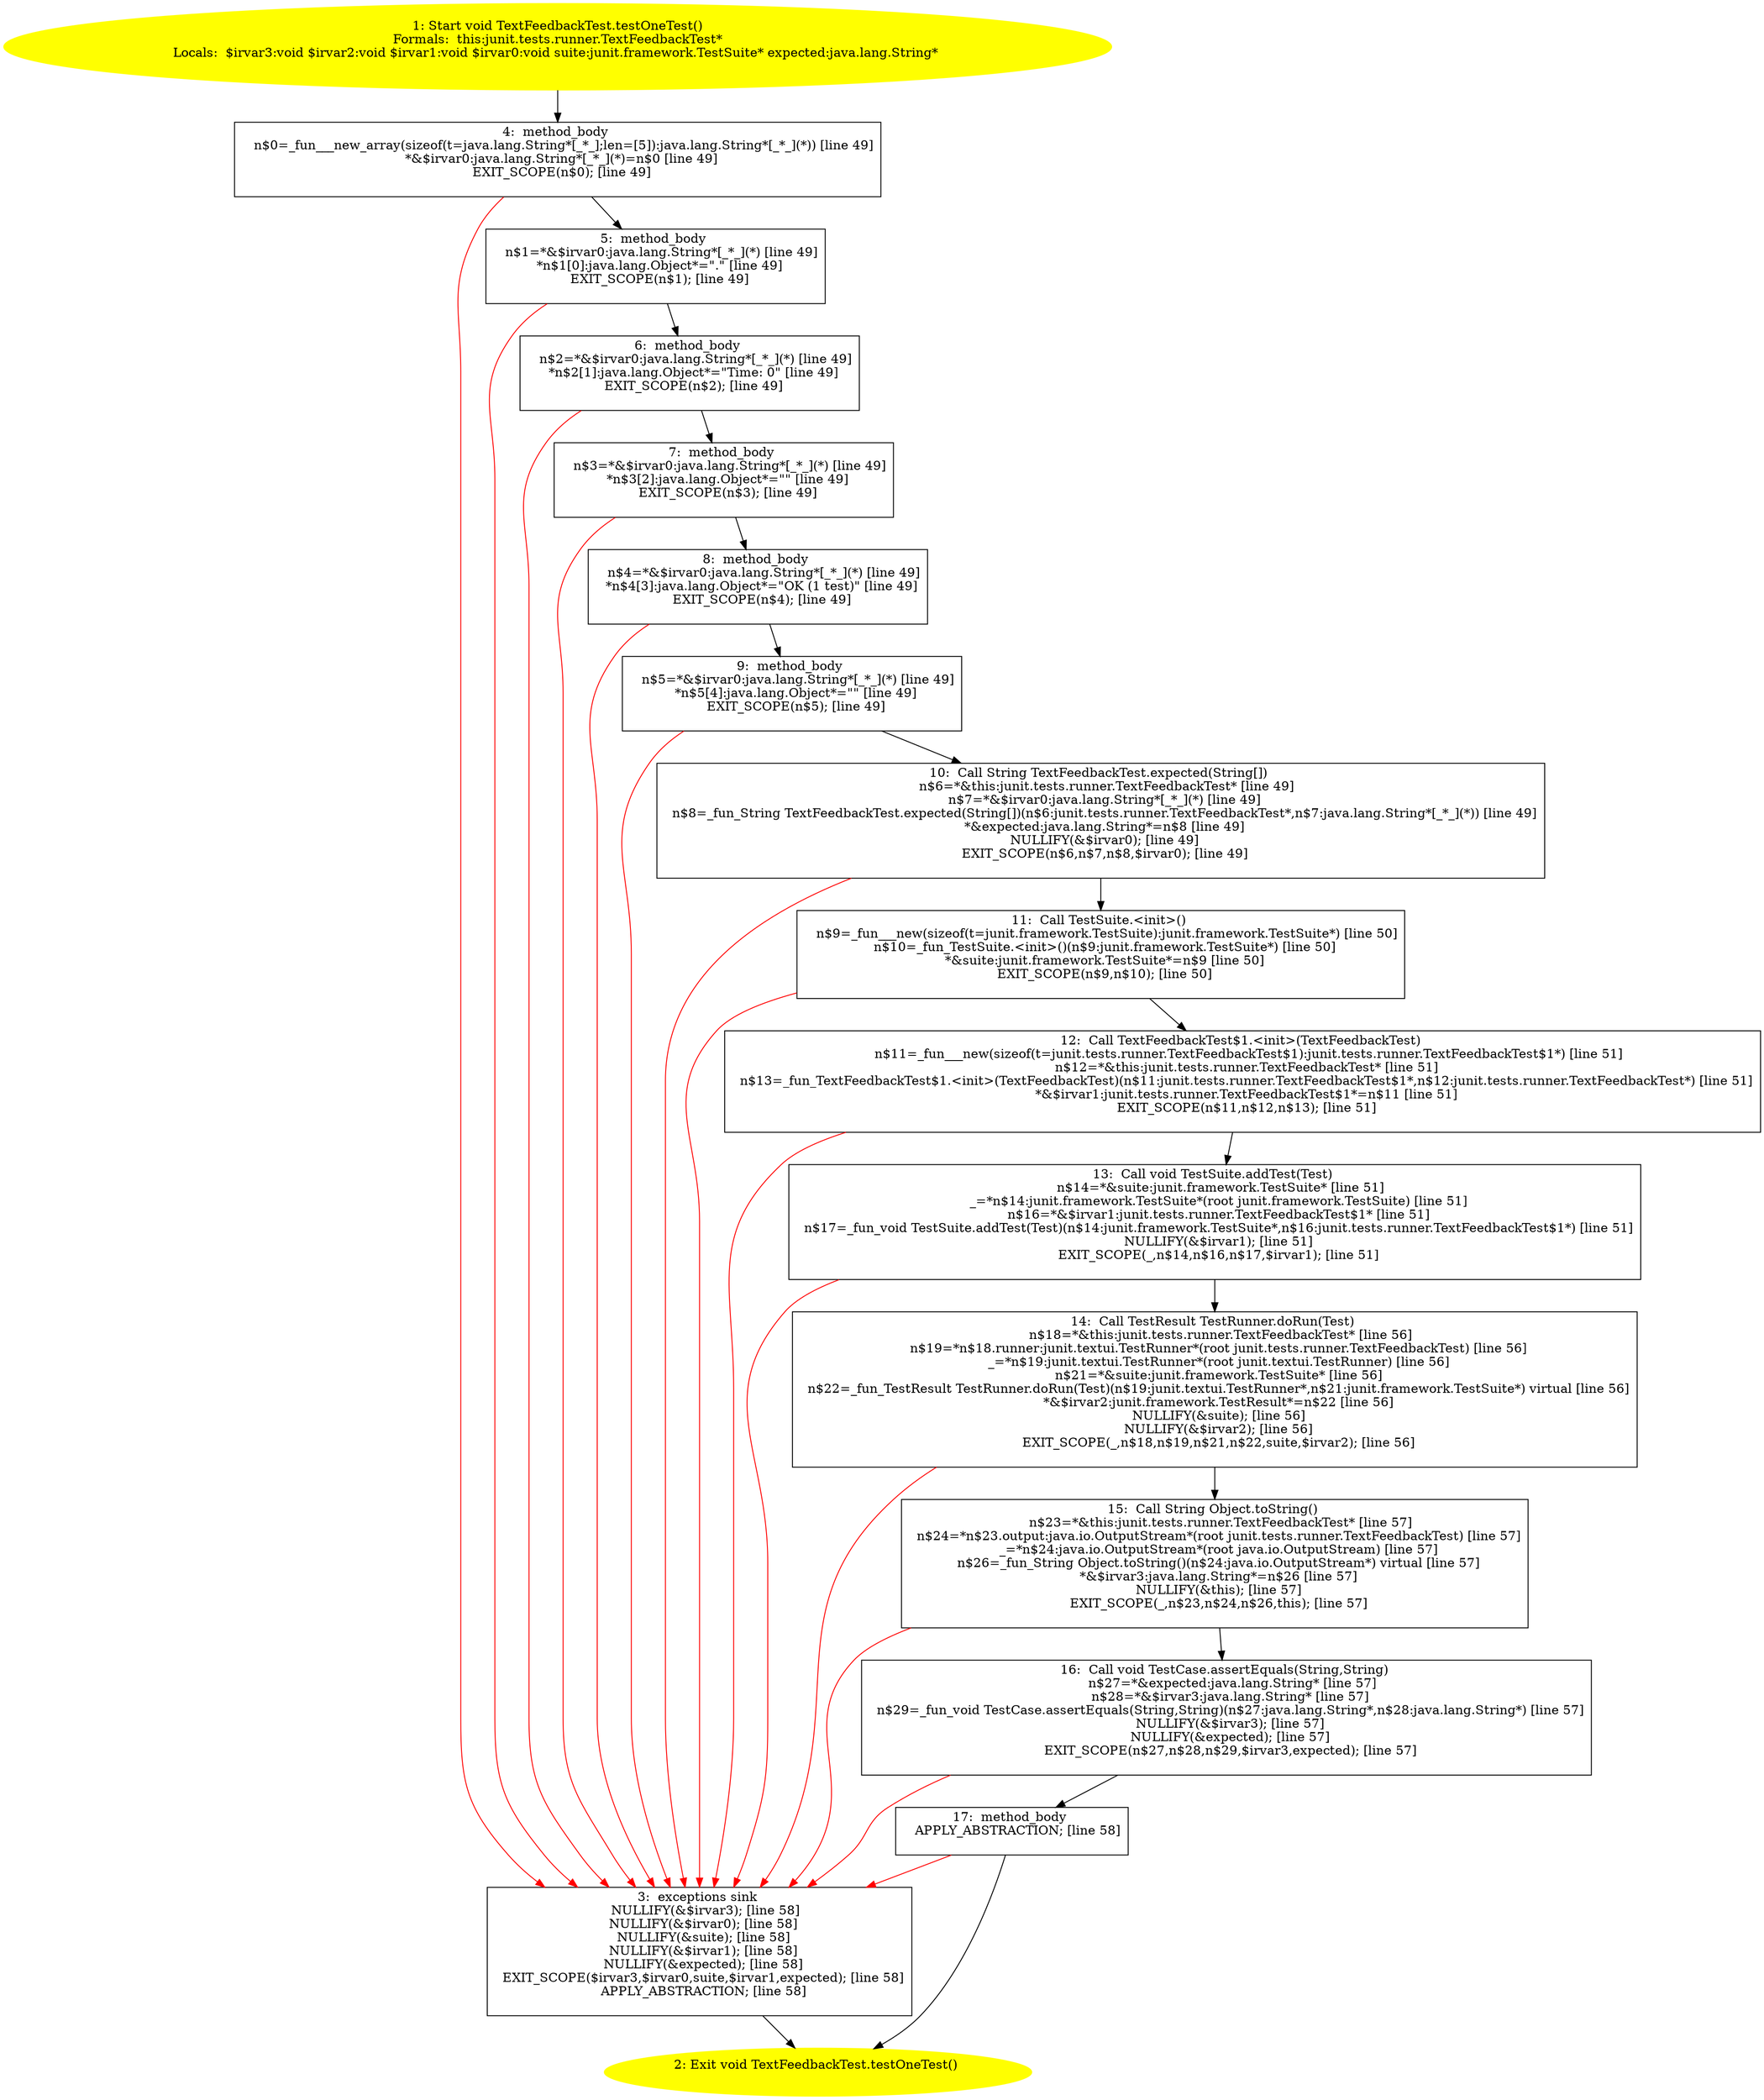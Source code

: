 /* @generated */
digraph cfg {
"junit.tests.runner.TextFeedbackTest.testOneTest():void.3084acd6962ed9f0a21d0f133fb45871_1" [label="1: Start void TextFeedbackTest.testOneTest()\nFormals:  this:junit.tests.runner.TextFeedbackTest*\nLocals:  $irvar3:void $irvar2:void $irvar1:void $irvar0:void suite:junit.framework.TestSuite* expected:java.lang.String* \n  " color=yellow style=filled]
	

	 "junit.tests.runner.TextFeedbackTest.testOneTest():void.3084acd6962ed9f0a21d0f133fb45871_1" -> "junit.tests.runner.TextFeedbackTest.testOneTest():void.3084acd6962ed9f0a21d0f133fb45871_4" ;
"junit.tests.runner.TextFeedbackTest.testOneTest():void.3084acd6962ed9f0a21d0f133fb45871_2" [label="2: Exit void TextFeedbackTest.testOneTest() \n  " color=yellow style=filled]
	

"junit.tests.runner.TextFeedbackTest.testOneTest():void.3084acd6962ed9f0a21d0f133fb45871_3" [label="3:  exceptions sink \n   NULLIFY(&$irvar3); [line 58]\n  NULLIFY(&$irvar0); [line 58]\n  NULLIFY(&suite); [line 58]\n  NULLIFY(&$irvar1); [line 58]\n  NULLIFY(&expected); [line 58]\n  EXIT_SCOPE($irvar3,$irvar0,suite,$irvar1,expected); [line 58]\n  APPLY_ABSTRACTION; [line 58]\n " shape="box"]
	

	 "junit.tests.runner.TextFeedbackTest.testOneTest():void.3084acd6962ed9f0a21d0f133fb45871_3" -> "junit.tests.runner.TextFeedbackTest.testOneTest():void.3084acd6962ed9f0a21d0f133fb45871_2" ;
"junit.tests.runner.TextFeedbackTest.testOneTest():void.3084acd6962ed9f0a21d0f133fb45871_4" [label="4:  method_body \n   n$0=_fun___new_array(sizeof(t=java.lang.String*[_*_];len=[5]):java.lang.String*[_*_](*)) [line 49]\n  *&$irvar0:java.lang.String*[_*_](*)=n$0 [line 49]\n  EXIT_SCOPE(n$0); [line 49]\n " shape="box"]
	

	 "junit.tests.runner.TextFeedbackTest.testOneTest():void.3084acd6962ed9f0a21d0f133fb45871_4" -> "junit.tests.runner.TextFeedbackTest.testOneTest():void.3084acd6962ed9f0a21d0f133fb45871_5" ;
	 "junit.tests.runner.TextFeedbackTest.testOneTest():void.3084acd6962ed9f0a21d0f133fb45871_4" -> "junit.tests.runner.TextFeedbackTest.testOneTest():void.3084acd6962ed9f0a21d0f133fb45871_3" [color="red" ];
"junit.tests.runner.TextFeedbackTest.testOneTest():void.3084acd6962ed9f0a21d0f133fb45871_5" [label="5:  method_body \n   n$1=*&$irvar0:java.lang.String*[_*_](*) [line 49]\n  *n$1[0]:java.lang.Object*=\".\" [line 49]\n  EXIT_SCOPE(n$1); [line 49]\n " shape="box"]
	

	 "junit.tests.runner.TextFeedbackTest.testOneTest():void.3084acd6962ed9f0a21d0f133fb45871_5" -> "junit.tests.runner.TextFeedbackTest.testOneTest():void.3084acd6962ed9f0a21d0f133fb45871_6" ;
	 "junit.tests.runner.TextFeedbackTest.testOneTest():void.3084acd6962ed9f0a21d0f133fb45871_5" -> "junit.tests.runner.TextFeedbackTest.testOneTest():void.3084acd6962ed9f0a21d0f133fb45871_3" [color="red" ];
"junit.tests.runner.TextFeedbackTest.testOneTest():void.3084acd6962ed9f0a21d0f133fb45871_6" [label="6:  method_body \n   n$2=*&$irvar0:java.lang.String*[_*_](*) [line 49]\n  *n$2[1]:java.lang.Object*=\"Time: 0\" [line 49]\n  EXIT_SCOPE(n$2); [line 49]\n " shape="box"]
	

	 "junit.tests.runner.TextFeedbackTest.testOneTest():void.3084acd6962ed9f0a21d0f133fb45871_6" -> "junit.tests.runner.TextFeedbackTest.testOneTest():void.3084acd6962ed9f0a21d0f133fb45871_7" ;
	 "junit.tests.runner.TextFeedbackTest.testOneTest():void.3084acd6962ed9f0a21d0f133fb45871_6" -> "junit.tests.runner.TextFeedbackTest.testOneTest():void.3084acd6962ed9f0a21d0f133fb45871_3" [color="red" ];
"junit.tests.runner.TextFeedbackTest.testOneTest():void.3084acd6962ed9f0a21d0f133fb45871_7" [label="7:  method_body \n   n$3=*&$irvar0:java.lang.String*[_*_](*) [line 49]\n  *n$3[2]:java.lang.Object*=\"\" [line 49]\n  EXIT_SCOPE(n$3); [line 49]\n " shape="box"]
	

	 "junit.tests.runner.TextFeedbackTest.testOneTest():void.3084acd6962ed9f0a21d0f133fb45871_7" -> "junit.tests.runner.TextFeedbackTest.testOneTest():void.3084acd6962ed9f0a21d0f133fb45871_8" ;
	 "junit.tests.runner.TextFeedbackTest.testOneTest():void.3084acd6962ed9f0a21d0f133fb45871_7" -> "junit.tests.runner.TextFeedbackTest.testOneTest():void.3084acd6962ed9f0a21d0f133fb45871_3" [color="red" ];
"junit.tests.runner.TextFeedbackTest.testOneTest():void.3084acd6962ed9f0a21d0f133fb45871_8" [label="8:  method_body \n   n$4=*&$irvar0:java.lang.String*[_*_](*) [line 49]\n  *n$4[3]:java.lang.Object*=\"OK (1 test)\" [line 49]\n  EXIT_SCOPE(n$4); [line 49]\n " shape="box"]
	

	 "junit.tests.runner.TextFeedbackTest.testOneTest():void.3084acd6962ed9f0a21d0f133fb45871_8" -> "junit.tests.runner.TextFeedbackTest.testOneTest():void.3084acd6962ed9f0a21d0f133fb45871_9" ;
	 "junit.tests.runner.TextFeedbackTest.testOneTest():void.3084acd6962ed9f0a21d0f133fb45871_8" -> "junit.tests.runner.TextFeedbackTest.testOneTest():void.3084acd6962ed9f0a21d0f133fb45871_3" [color="red" ];
"junit.tests.runner.TextFeedbackTest.testOneTest():void.3084acd6962ed9f0a21d0f133fb45871_9" [label="9:  method_body \n   n$5=*&$irvar0:java.lang.String*[_*_](*) [line 49]\n  *n$5[4]:java.lang.Object*=\"\" [line 49]\n  EXIT_SCOPE(n$5); [line 49]\n " shape="box"]
	

	 "junit.tests.runner.TextFeedbackTest.testOneTest():void.3084acd6962ed9f0a21d0f133fb45871_9" -> "junit.tests.runner.TextFeedbackTest.testOneTest():void.3084acd6962ed9f0a21d0f133fb45871_10" ;
	 "junit.tests.runner.TextFeedbackTest.testOneTest():void.3084acd6962ed9f0a21d0f133fb45871_9" -> "junit.tests.runner.TextFeedbackTest.testOneTest():void.3084acd6962ed9f0a21d0f133fb45871_3" [color="red" ];
"junit.tests.runner.TextFeedbackTest.testOneTest():void.3084acd6962ed9f0a21d0f133fb45871_10" [label="10:  Call String TextFeedbackTest.expected(String[]) \n   n$6=*&this:junit.tests.runner.TextFeedbackTest* [line 49]\n  n$7=*&$irvar0:java.lang.String*[_*_](*) [line 49]\n  n$8=_fun_String TextFeedbackTest.expected(String[])(n$6:junit.tests.runner.TextFeedbackTest*,n$7:java.lang.String*[_*_](*)) [line 49]\n  *&expected:java.lang.String*=n$8 [line 49]\n  NULLIFY(&$irvar0); [line 49]\n  EXIT_SCOPE(n$6,n$7,n$8,$irvar0); [line 49]\n " shape="box"]
	

	 "junit.tests.runner.TextFeedbackTest.testOneTest():void.3084acd6962ed9f0a21d0f133fb45871_10" -> "junit.tests.runner.TextFeedbackTest.testOneTest():void.3084acd6962ed9f0a21d0f133fb45871_11" ;
	 "junit.tests.runner.TextFeedbackTest.testOneTest():void.3084acd6962ed9f0a21d0f133fb45871_10" -> "junit.tests.runner.TextFeedbackTest.testOneTest():void.3084acd6962ed9f0a21d0f133fb45871_3" [color="red" ];
"junit.tests.runner.TextFeedbackTest.testOneTest():void.3084acd6962ed9f0a21d0f133fb45871_11" [label="11:  Call TestSuite.<init>() \n   n$9=_fun___new(sizeof(t=junit.framework.TestSuite):junit.framework.TestSuite*) [line 50]\n  n$10=_fun_TestSuite.<init>()(n$9:junit.framework.TestSuite*) [line 50]\n  *&suite:junit.framework.TestSuite*=n$9 [line 50]\n  EXIT_SCOPE(n$9,n$10); [line 50]\n " shape="box"]
	

	 "junit.tests.runner.TextFeedbackTest.testOneTest():void.3084acd6962ed9f0a21d0f133fb45871_11" -> "junit.tests.runner.TextFeedbackTest.testOneTest():void.3084acd6962ed9f0a21d0f133fb45871_12" ;
	 "junit.tests.runner.TextFeedbackTest.testOneTest():void.3084acd6962ed9f0a21d0f133fb45871_11" -> "junit.tests.runner.TextFeedbackTest.testOneTest():void.3084acd6962ed9f0a21d0f133fb45871_3" [color="red" ];
"junit.tests.runner.TextFeedbackTest.testOneTest():void.3084acd6962ed9f0a21d0f133fb45871_12" [label="12:  Call TextFeedbackTest$1.<init>(TextFeedbackTest) \n   n$11=_fun___new(sizeof(t=junit.tests.runner.TextFeedbackTest$1):junit.tests.runner.TextFeedbackTest$1*) [line 51]\n  n$12=*&this:junit.tests.runner.TextFeedbackTest* [line 51]\n  n$13=_fun_TextFeedbackTest$1.<init>(TextFeedbackTest)(n$11:junit.tests.runner.TextFeedbackTest$1*,n$12:junit.tests.runner.TextFeedbackTest*) [line 51]\n  *&$irvar1:junit.tests.runner.TextFeedbackTest$1*=n$11 [line 51]\n  EXIT_SCOPE(n$11,n$12,n$13); [line 51]\n " shape="box"]
	

	 "junit.tests.runner.TextFeedbackTest.testOneTest():void.3084acd6962ed9f0a21d0f133fb45871_12" -> "junit.tests.runner.TextFeedbackTest.testOneTest():void.3084acd6962ed9f0a21d0f133fb45871_13" ;
	 "junit.tests.runner.TextFeedbackTest.testOneTest():void.3084acd6962ed9f0a21d0f133fb45871_12" -> "junit.tests.runner.TextFeedbackTest.testOneTest():void.3084acd6962ed9f0a21d0f133fb45871_3" [color="red" ];
"junit.tests.runner.TextFeedbackTest.testOneTest():void.3084acd6962ed9f0a21d0f133fb45871_13" [label="13:  Call void TestSuite.addTest(Test) \n   n$14=*&suite:junit.framework.TestSuite* [line 51]\n  _=*n$14:junit.framework.TestSuite*(root junit.framework.TestSuite) [line 51]\n  n$16=*&$irvar1:junit.tests.runner.TextFeedbackTest$1* [line 51]\n  n$17=_fun_void TestSuite.addTest(Test)(n$14:junit.framework.TestSuite*,n$16:junit.tests.runner.TextFeedbackTest$1*) [line 51]\n  NULLIFY(&$irvar1); [line 51]\n  EXIT_SCOPE(_,n$14,n$16,n$17,$irvar1); [line 51]\n " shape="box"]
	

	 "junit.tests.runner.TextFeedbackTest.testOneTest():void.3084acd6962ed9f0a21d0f133fb45871_13" -> "junit.tests.runner.TextFeedbackTest.testOneTest():void.3084acd6962ed9f0a21d0f133fb45871_14" ;
	 "junit.tests.runner.TextFeedbackTest.testOneTest():void.3084acd6962ed9f0a21d0f133fb45871_13" -> "junit.tests.runner.TextFeedbackTest.testOneTest():void.3084acd6962ed9f0a21d0f133fb45871_3" [color="red" ];
"junit.tests.runner.TextFeedbackTest.testOneTest():void.3084acd6962ed9f0a21d0f133fb45871_14" [label="14:  Call TestResult TestRunner.doRun(Test) \n   n$18=*&this:junit.tests.runner.TextFeedbackTest* [line 56]\n  n$19=*n$18.runner:junit.textui.TestRunner*(root junit.tests.runner.TextFeedbackTest) [line 56]\n  _=*n$19:junit.textui.TestRunner*(root junit.textui.TestRunner) [line 56]\n  n$21=*&suite:junit.framework.TestSuite* [line 56]\n  n$22=_fun_TestResult TestRunner.doRun(Test)(n$19:junit.textui.TestRunner*,n$21:junit.framework.TestSuite*) virtual [line 56]\n  *&$irvar2:junit.framework.TestResult*=n$22 [line 56]\n  NULLIFY(&suite); [line 56]\n  NULLIFY(&$irvar2); [line 56]\n  EXIT_SCOPE(_,n$18,n$19,n$21,n$22,suite,$irvar2); [line 56]\n " shape="box"]
	

	 "junit.tests.runner.TextFeedbackTest.testOneTest():void.3084acd6962ed9f0a21d0f133fb45871_14" -> "junit.tests.runner.TextFeedbackTest.testOneTest():void.3084acd6962ed9f0a21d0f133fb45871_15" ;
	 "junit.tests.runner.TextFeedbackTest.testOneTest():void.3084acd6962ed9f0a21d0f133fb45871_14" -> "junit.tests.runner.TextFeedbackTest.testOneTest():void.3084acd6962ed9f0a21d0f133fb45871_3" [color="red" ];
"junit.tests.runner.TextFeedbackTest.testOneTest():void.3084acd6962ed9f0a21d0f133fb45871_15" [label="15:  Call String Object.toString() \n   n$23=*&this:junit.tests.runner.TextFeedbackTest* [line 57]\n  n$24=*n$23.output:java.io.OutputStream*(root junit.tests.runner.TextFeedbackTest) [line 57]\n  _=*n$24:java.io.OutputStream*(root java.io.OutputStream) [line 57]\n  n$26=_fun_String Object.toString()(n$24:java.io.OutputStream*) virtual [line 57]\n  *&$irvar3:java.lang.String*=n$26 [line 57]\n  NULLIFY(&this); [line 57]\n  EXIT_SCOPE(_,n$23,n$24,n$26,this); [line 57]\n " shape="box"]
	

	 "junit.tests.runner.TextFeedbackTest.testOneTest():void.3084acd6962ed9f0a21d0f133fb45871_15" -> "junit.tests.runner.TextFeedbackTest.testOneTest():void.3084acd6962ed9f0a21d0f133fb45871_16" ;
	 "junit.tests.runner.TextFeedbackTest.testOneTest():void.3084acd6962ed9f0a21d0f133fb45871_15" -> "junit.tests.runner.TextFeedbackTest.testOneTest():void.3084acd6962ed9f0a21d0f133fb45871_3" [color="red" ];
"junit.tests.runner.TextFeedbackTest.testOneTest():void.3084acd6962ed9f0a21d0f133fb45871_16" [label="16:  Call void TestCase.assertEquals(String,String) \n   n$27=*&expected:java.lang.String* [line 57]\n  n$28=*&$irvar3:java.lang.String* [line 57]\n  n$29=_fun_void TestCase.assertEquals(String,String)(n$27:java.lang.String*,n$28:java.lang.String*) [line 57]\n  NULLIFY(&$irvar3); [line 57]\n  NULLIFY(&expected); [line 57]\n  EXIT_SCOPE(n$27,n$28,n$29,$irvar3,expected); [line 57]\n " shape="box"]
	

	 "junit.tests.runner.TextFeedbackTest.testOneTest():void.3084acd6962ed9f0a21d0f133fb45871_16" -> "junit.tests.runner.TextFeedbackTest.testOneTest():void.3084acd6962ed9f0a21d0f133fb45871_17" ;
	 "junit.tests.runner.TextFeedbackTest.testOneTest():void.3084acd6962ed9f0a21d0f133fb45871_16" -> "junit.tests.runner.TextFeedbackTest.testOneTest():void.3084acd6962ed9f0a21d0f133fb45871_3" [color="red" ];
"junit.tests.runner.TextFeedbackTest.testOneTest():void.3084acd6962ed9f0a21d0f133fb45871_17" [label="17:  method_body \n   APPLY_ABSTRACTION; [line 58]\n " shape="box"]
	

	 "junit.tests.runner.TextFeedbackTest.testOneTest():void.3084acd6962ed9f0a21d0f133fb45871_17" -> "junit.tests.runner.TextFeedbackTest.testOneTest():void.3084acd6962ed9f0a21d0f133fb45871_2" ;
	 "junit.tests.runner.TextFeedbackTest.testOneTest():void.3084acd6962ed9f0a21d0f133fb45871_17" -> "junit.tests.runner.TextFeedbackTest.testOneTest():void.3084acd6962ed9f0a21d0f133fb45871_3" [color="red" ];
}
